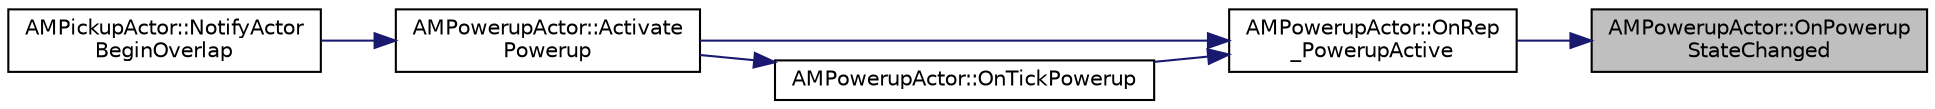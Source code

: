digraph "AMPowerupActor::OnPowerupStateChanged"
{
 // LATEX_PDF_SIZE
  edge [fontname="Helvetica",fontsize="10",labelfontname="Helvetica",labelfontsize="10"];
  node [fontname="Helvetica",fontsize="10",shape=record];
  rankdir="RL";
  Node1 [label="AMPowerupActor::OnPowerup\lStateChanged",height=0.2,width=0.4,color="black", fillcolor="grey75", style="filled", fontcolor="black",tooltip=" "];
  Node1 -> Node2 [dir="back",color="midnightblue",fontsize="10",style="solid",fontname="Helvetica"];
  Node2 [label="AMPowerupActor::OnRep\l_PowerupActive",height=0.2,width=0.4,color="black", fillcolor="white", style="filled",URL="$class_a_m_powerup_actor.html#a77923813850a49e477b6fbda6751eaba",tooltip=" "];
  Node2 -> Node3 [dir="back",color="midnightblue",fontsize="10",style="solid",fontname="Helvetica"];
  Node3 [label="AMPowerupActor::Activate\lPowerup",height=0.2,width=0.4,color="black", fillcolor="white", style="filled",URL="$class_a_m_powerup_actor.html#a830c99eb3a7eabd21b5b30ab64f00c1a",tooltip=" "];
  Node3 -> Node4 [dir="back",color="midnightblue",fontsize="10",style="solid",fontname="Helvetica"];
  Node4 [label="AMPickupActor::NotifyActor\lBeginOverlap",height=0.2,width=0.4,color="black", fillcolor="white", style="filled",URL="$class_a_m_pickup_actor.html#ad09fb53506f53f3e809534486521d0b7",tooltip=" "];
  Node2 -> Node5 [dir="back",color="midnightblue",fontsize="10",style="solid",fontname="Helvetica"];
  Node5 [label="AMPowerupActor::OnTickPowerup",height=0.2,width=0.4,color="black", fillcolor="white", style="filled",URL="$class_a_m_powerup_actor.html#a3f4514aea17f8bd14e6224ce3fc7e20b",tooltip=" "];
  Node5 -> Node3 [dir="back",color="midnightblue",fontsize="10",style="solid",fontname="Helvetica"];
}
